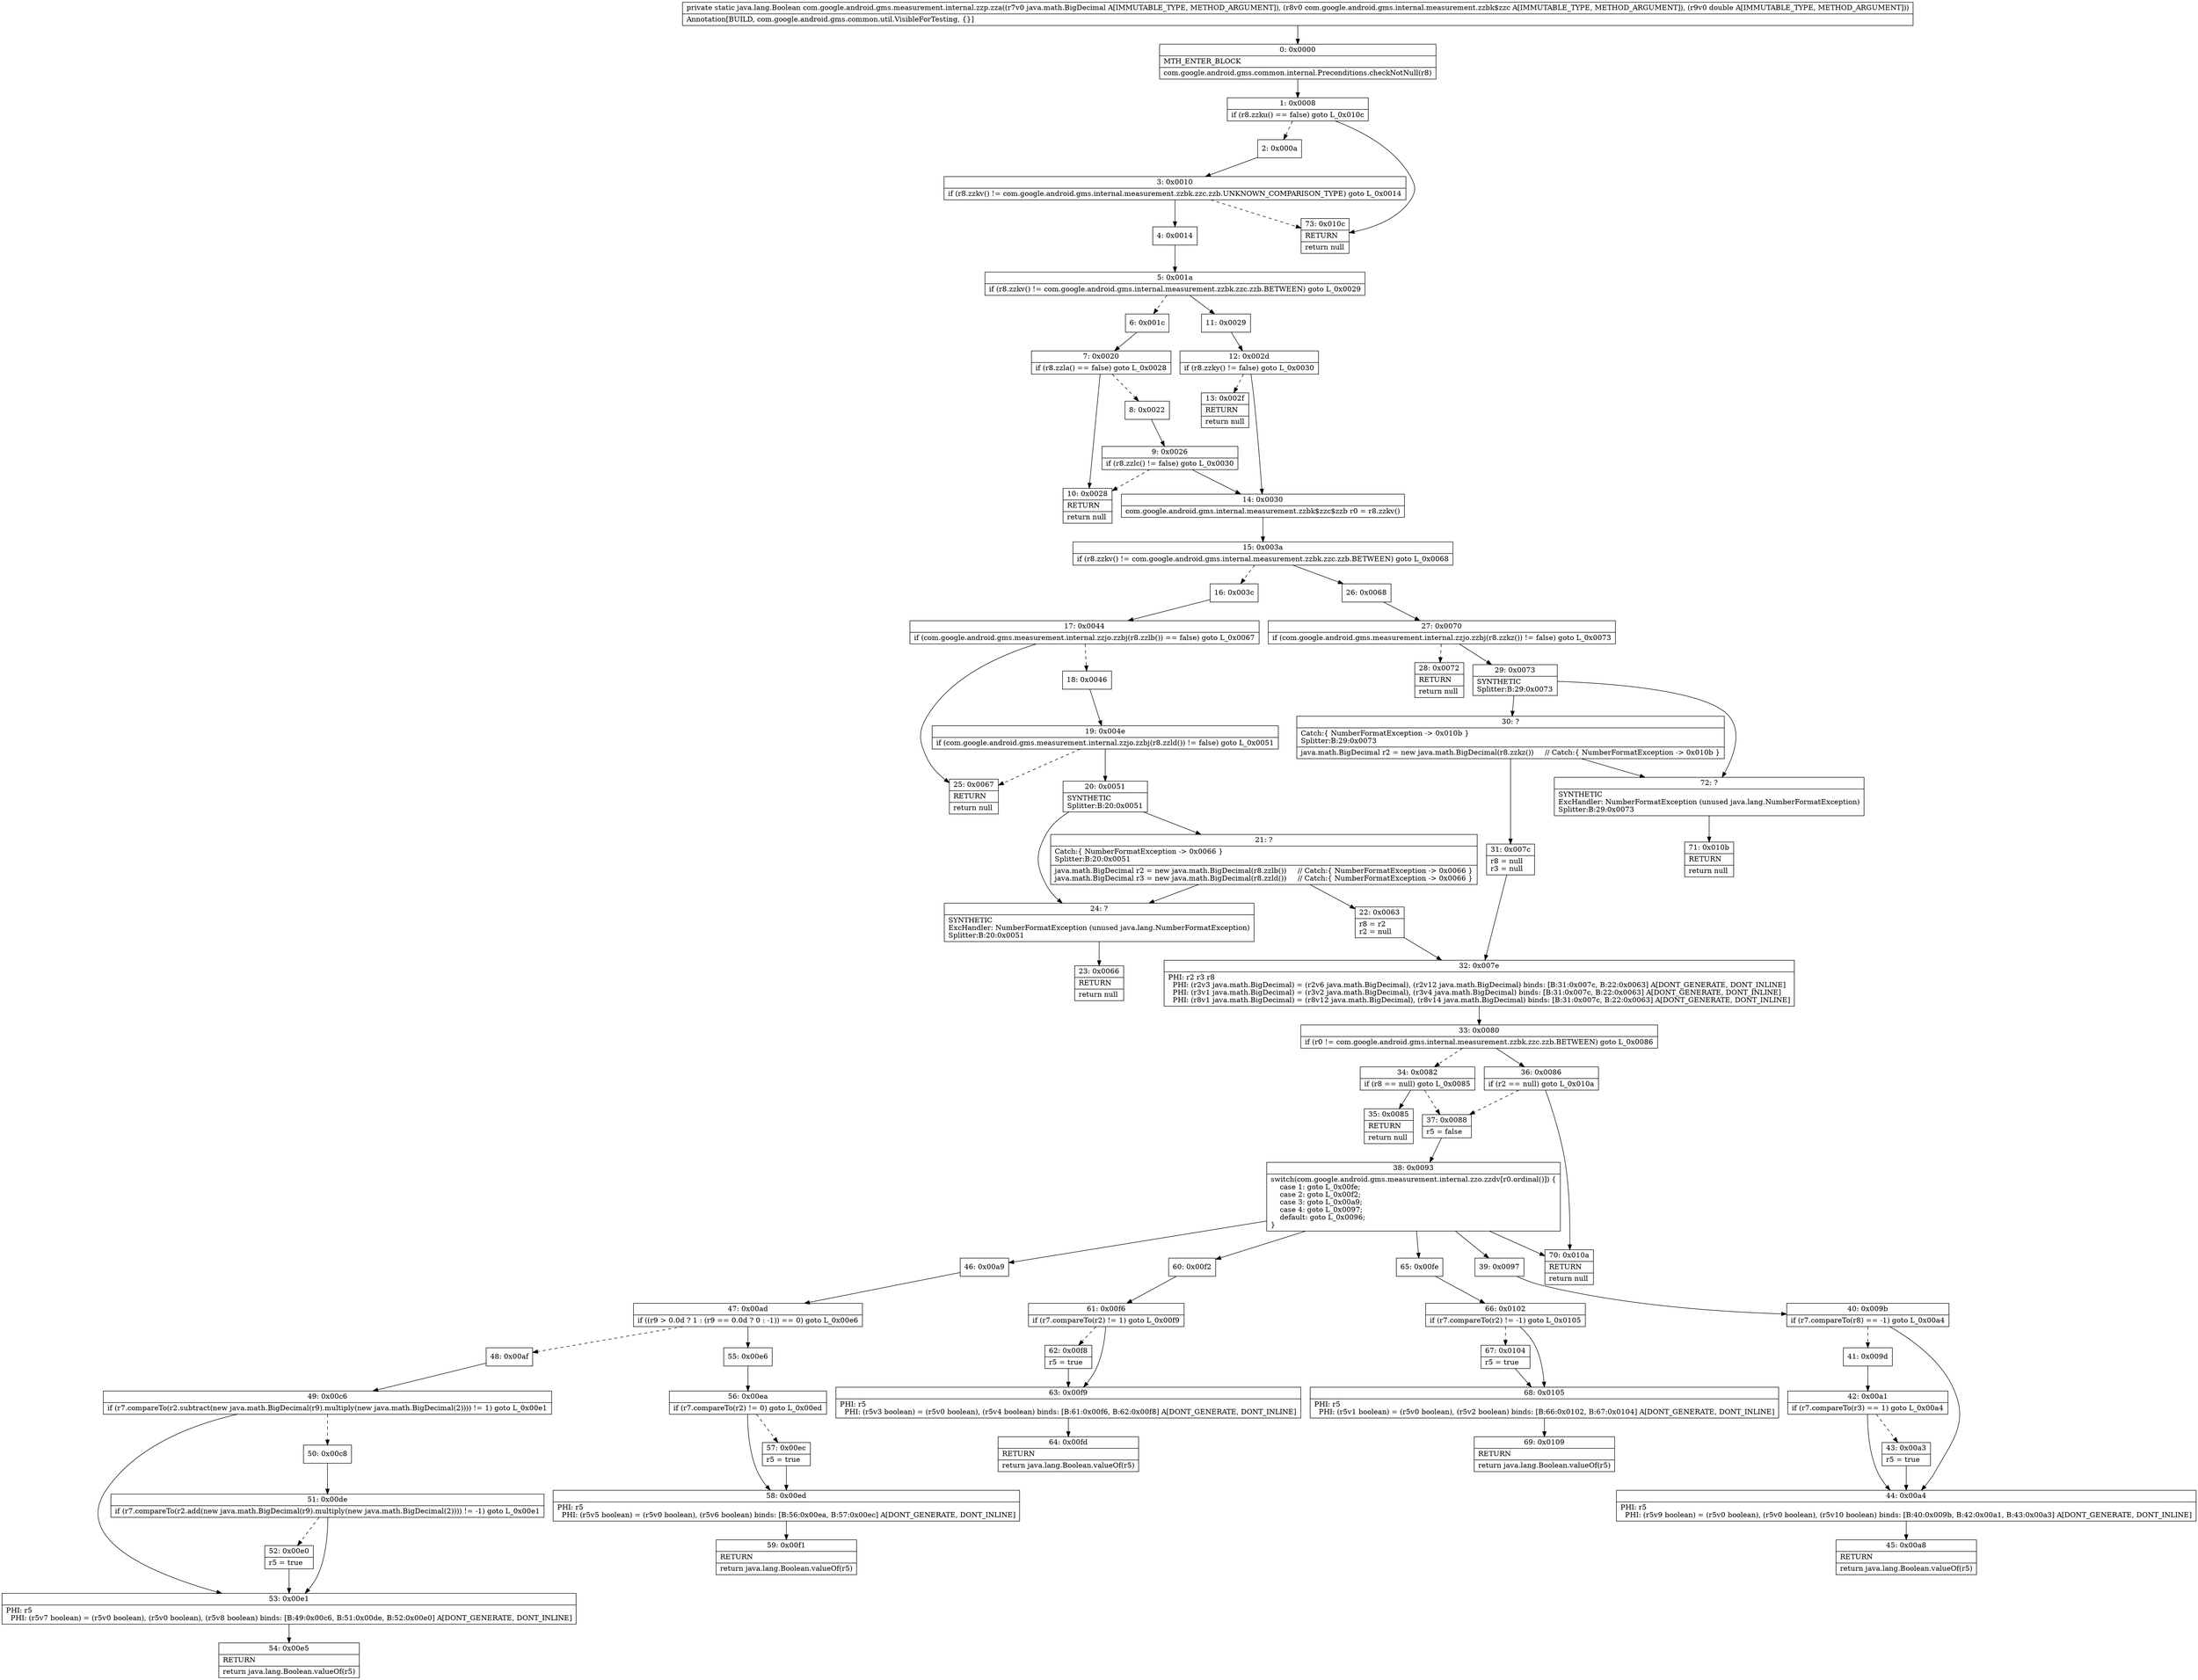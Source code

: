 digraph "CFG forcom.google.android.gms.measurement.internal.zzp.zza(Ljava\/math\/BigDecimal;Lcom\/google\/android\/gms\/internal\/measurement\/zzbk$zzc;D)Ljava\/lang\/Boolean;" {
Node_0 [shape=record,label="{0\:\ 0x0000|MTH_ENTER_BLOCK\l|com.google.android.gms.common.internal.Preconditions.checkNotNull(r8)\l}"];
Node_1 [shape=record,label="{1\:\ 0x0008|if (r8.zzku() == false) goto L_0x010c\l}"];
Node_2 [shape=record,label="{2\:\ 0x000a}"];
Node_3 [shape=record,label="{3\:\ 0x0010|if (r8.zzkv() != com.google.android.gms.internal.measurement.zzbk.zzc.zzb.UNKNOWN_COMPARISON_TYPE) goto L_0x0014\l}"];
Node_4 [shape=record,label="{4\:\ 0x0014}"];
Node_5 [shape=record,label="{5\:\ 0x001a|if (r8.zzkv() != com.google.android.gms.internal.measurement.zzbk.zzc.zzb.BETWEEN) goto L_0x0029\l}"];
Node_6 [shape=record,label="{6\:\ 0x001c}"];
Node_7 [shape=record,label="{7\:\ 0x0020|if (r8.zzla() == false) goto L_0x0028\l}"];
Node_8 [shape=record,label="{8\:\ 0x0022}"];
Node_9 [shape=record,label="{9\:\ 0x0026|if (r8.zzlc() != false) goto L_0x0030\l}"];
Node_10 [shape=record,label="{10\:\ 0x0028|RETURN\l|return null\l}"];
Node_11 [shape=record,label="{11\:\ 0x0029}"];
Node_12 [shape=record,label="{12\:\ 0x002d|if (r8.zzky() != false) goto L_0x0030\l}"];
Node_13 [shape=record,label="{13\:\ 0x002f|RETURN\l|return null\l}"];
Node_14 [shape=record,label="{14\:\ 0x0030|com.google.android.gms.internal.measurement.zzbk$zzc$zzb r0 = r8.zzkv()\l}"];
Node_15 [shape=record,label="{15\:\ 0x003a|if (r8.zzkv() != com.google.android.gms.internal.measurement.zzbk.zzc.zzb.BETWEEN) goto L_0x0068\l}"];
Node_16 [shape=record,label="{16\:\ 0x003c}"];
Node_17 [shape=record,label="{17\:\ 0x0044|if (com.google.android.gms.measurement.internal.zzjo.zzbj(r8.zzlb()) == false) goto L_0x0067\l}"];
Node_18 [shape=record,label="{18\:\ 0x0046}"];
Node_19 [shape=record,label="{19\:\ 0x004e|if (com.google.android.gms.measurement.internal.zzjo.zzbj(r8.zzld()) != false) goto L_0x0051\l}"];
Node_20 [shape=record,label="{20\:\ 0x0051|SYNTHETIC\lSplitter:B:20:0x0051\l}"];
Node_21 [shape=record,label="{21\:\ ?|Catch:\{ NumberFormatException \-\> 0x0066 \}\lSplitter:B:20:0x0051\l|java.math.BigDecimal r2 = new java.math.BigDecimal(r8.zzlb())     \/\/ Catch:\{ NumberFormatException \-\> 0x0066 \}\ljava.math.BigDecimal r3 = new java.math.BigDecimal(r8.zzld())     \/\/ Catch:\{ NumberFormatException \-\> 0x0066 \}\l}"];
Node_22 [shape=record,label="{22\:\ 0x0063|r8 = r2\lr2 = null\l}"];
Node_23 [shape=record,label="{23\:\ 0x0066|RETURN\l|return null\l}"];
Node_24 [shape=record,label="{24\:\ ?|SYNTHETIC\lExcHandler: NumberFormatException (unused java.lang.NumberFormatException)\lSplitter:B:20:0x0051\l}"];
Node_25 [shape=record,label="{25\:\ 0x0067|RETURN\l|return null\l}"];
Node_26 [shape=record,label="{26\:\ 0x0068}"];
Node_27 [shape=record,label="{27\:\ 0x0070|if (com.google.android.gms.measurement.internal.zzjo.zzbj(r8.zzkz()) != false) goto L_0x0073\l}"];
Node_28 [shape=record,label="{28\:\ 0x0072|RETURN\l|return null\l}"];
Node_29 [shape=record,label="{29\:\ 0x0073|SYNTHETIC\lSplitter:B:29:0x0073\l}"];
Node_30 [shape=record,label="{30\:\ ?|Catch:\{ NumberFormatException \-\> 0x010b \}\lSplitter:B:29:0x0073\l|java.math.BigDecimal r2 = new java.math.BigDecimal(r8.zzkz())     \/\/ Catch:\{ NumberFormatException \-\> 0x010b \}\l}"];
Node_31 [shape=record,label="{31\:\ 0x007c|r8 = null\lr3 = null\l}"];
Node_32 [shape=record,label="{32\:\ 0x007e|PHI: r2 r3 r8 \l  PHI: (r2v3 java.math.BigDecimal) = (r2v6 java.math.BigDecimal), (r2v12 java.math.BigDecimal) binds: [B:31:0x007c, B:22:0x0063] A[DONT_GENERATE, DONT_INLINE]\l  PHI: (r3v1 java.math.BigDecimal) = (r3v2 java.math.BigDecimal), (r3v4 java.math.BigDecimal) binds: [B:31:0x007c, B:22:0x0063] A[DONT_GENERATE, DONT_INLINE]\l  PHI: (r8v1 java.math.BigDecimal) = (r8v12 java.math.BigDecimal), (r8v14 java.math.BigDecimal) binds: [B:31:0x007c, B:22:0x0063] A[DONT_GENERATE, DONT_INLINE]\l}"];
Node_33 [shape=record,label="{33\:\ 0x0080|if (r0 != com.google.android.gms.internal.measurement.zzbk.zzc.zzb.BETWEEN) goto L_0x0086\l}"];
Node_34 [shape=record,label="{34\:\ 0x0082|if (r8 == null) goto L_0x0085\l}"];
Node_35 [shape=record,label="{35\:\ 0x0085|RETURN\l|return null\l}"];
Node_36 [shape=record,label="{36\:\ 0x0086|if (r2 == null) goto L_0x010a\l}"];
Node_37 [shape=record,label="{37\:\ 0x0088|r5 = false\l}"];
Node_38 [shape=record,label="{38\:\ 0x0093|switch(com.google.android.gms.measurement.internal.zzo.zzdv[r0.ordinal()]) \{\l    case 1: goto L_0x00fe;\l    case 2: goto L_0x00f2;\l    case 3: goto L_0x00a9;\l    case 4: goto L_0x0097;\l    default: goto L_0x0096;\l\}\l}"];
Node_39 [shape=record,label="{39\:\ 0x0097}"];
Node_40 [shape=record,label="{40\:\ 0x009b|if (r7.compareTo(r8) == \-1) goto L_0x00a4\l}"];
Node_41 [shape=record,label="{41\:\ 0x009d}"];
Node_42 [shape=record,label="{42\:\ 0x00a1|if (r7.compareTo(r3) == 1) goto L_0x00a4\l}"];
Node_43 [shape=record,label="{43\:\ 0x00a3|r5 = true\l}"];
Node_44 [shape=record,label="{44\:\ 0x00a4|PHI: r5 \l  PHI: (r5v9 boolean) = (r5v0 boolean), (r5v0 boolean), (r5v10 boolean) binds: [B:40:0x009b, B:42:0x00a1, B:43:0x00a3] A[DONT_GENERATE, DONT_INLINE]\l}"];
Node_45 [shape=record,label="{45\:\ 0x00a8|RETURN\l|return java.lang.Boolean.valueOf(r5)\l}"];
Node_46 [shape=record,label="{46\:\ 0x00a9}"];
Node_47 [shape=record,label="{47\:\ 0x00ad|if ((r9 \> 0.0d ? 1 : (r9 == 0.0d ? 0 : \-1)) == 0) goto L_0x00e6\l}"];
Node_48 [shape=record,label="{48\:\ 0x00af}"];
Node_49 [shape=record,label="{49\:\ 0x00c6|if (r7.compareTo(r2.subtract(new java.math.BigDecimal(r9).multiply(new java.math.BigDecimal(2)))) != 1) goto L_0x00e1\l}"];
Node_50 [shape=record,label="{50\:\ 0x00c8}"];
Node_51 [shape=record,label="{51\:\ 0x00de|if (r7.compareTo(r2.add(new java.math.BigDecimal(r9).multiply(new java.math.BigDecimal(2)))) != \-1) goto L_0x00e1\l}"];
Node_52 [shape=record,label="{52\:\ 0x00e0|r5 = true\l}"];
Node_53 [shape=record,label="{53\:\ 0x00e1|PHI: r5 \l  PHI: (r5v7 boolean) = (r5v0 boolean), (r5v0 boolean), (r5v8 boolean) binds: [B:49:0x00c6, B:51:0x00de, B:52:0x00e0] A[DONT_GENERATE, DONT_INLINE]\l}"];
Node_54 [shape=record,label="{54\:\ 0x00e5|RETURN\l|return java.lang.Boolean.valueOf(r5)\l}"];
Node_55 [shape=record,label="{55\:\ 0x00e6}"];
Node_56 [shape=record,label="{56\:\ 0x00ea|if (r7.compareTo(r2) != 0) goto L_0x00ed\l}"];
Node_57 [shape=record,label="{57\:\ 0x00ec|r5 = true\l}"];
Node_58 [shape=record,label="{58\:\ 0x00ed|PHI: r5 \l  PHI: (r5v5 boolean) = (r5v0 boolean), (r5v6 boolean) binds: [B:56:0x00ea, B:57:0x00ec] A[DONT_GENERATE, DONT_INLINE]\l}"];
Node_59 [shape=record,label="{59\:\ 0x00f1|RETURN\l|return java.lang.Boolean.valueOf(r5)\l}"];
Node_60 [shape=record,label="{60\:\ 0x00f2}"];
Node_61 [shape=record,label="{61\:\ 0x00f6|if (r7.compareTo(r2) != 1) goto L_0x00f9\l}"];
Node_62 [shape=record,label="{62\:\ 0x00f8|r5 = true\l}"];
Node_63 [shape=record,label="{63\:\ 0x00f9|PHI: r5 \l  PHI: (r5v3 boolean) = (r5v0 boolean), (r5v4 boolean) binds: [B:61:0x00f6, B:62:0x00f8] A[DONT_GENERATE, DONT_INLINE]\l}"];
Node_64 [shape=record,label="{64\:\ 0x00fd|RETURN\l|return java.lang.Boolean.valueOf(r5)\l}"];
Node_65 [shape=record,label="{65\:\ 0x00fe}"];
Node_66 [shape=record,label="{66\:\ 0x0102|if (r7.compareTo(r2) != \-1) goto L_0x0105\l}"];
Node_67 [shape=record,label="{67\:\ 0x0104|r5 = true\l}"];
Node_68 [shape=record,label="{68\:\ 0x0105|PHI: r5 \l  PHI: (r5v1 boolean) = (r5v0 boolean), (r5v2 boolean) binds: [B:66:0x0102, B:67:0x0104] A[DONT_GENERATE, DONT_INLINE]\l}"];
Node_69 [shape=record,label="{69\:\ 0x0109|RETURN\l|return java.lang.Boolean.valueOf(r5)\l}"];
Node_70 [shape=record,label="{70\:\ 0x010a|RETURN\l|return null\l}"];
Node_71 [shape=record,label="{71\:\ 0x010b|RETURN\l|return null\l}"];
Node_72 [shape=record,label="{72\:\ ?|SYNTHETIC\lExcHandler: NumberFormatException (unused java.lang.NumberFormatException)\lSplitter:B:29:0x0073\l}"];
Node_73 [shape=record,label="{73\:\ 0x010c|RETURN\l|return null\l}"];
MethodNode[shape=record,label="{private static java.lang.Boolean com.google.android.gms.measurement.internal.zzp.zza((r7v0 java.math.BigDecimal A[IMMUTABLE_TYPE, METHOD_ARGUMENT]), (r8v0 com.google.android.gms.internal.measurement.zzbk$zzc A[IMMUTABLE_TYPE, METHOD_ARGUMENT]), (r9v0 double A[IMMUTABLE_TYPE, METHOD_ARGUMENT]))  | Annotation[BUILD, com.google.android.gms.common.util.VisibleForTesting, \{\}]\l}"];
MethodNode -> Node_0;
Node_0 -> Node_1;
Node_1 -> Node_2[style=dashed];
Node_1 -> Node_73;
Node_2 -> Node_3;
Node_3 -> Node_4;
Node_3 -> Node_73[style=dashed];
Node_4 -> Node_5;
Node_5 -> Node_6[style=dashed];
Node_5 -> Node_11;
Node_6 -> Node_7;
Node_7 -> Node_8[style=dashed];
Node_7 -> Node_10;
Node_8 -> Node_9;
Node_9 -> Node_10[style=dashed];
Node_9 -> Node_14;
Node_11 -> Node_12;
Node_12 -> Node_13[style=dashed];
Node_12 -> Node_14;
Node_14 -> Node_15;
Node_15 -> Node_16[style=dashed];
Node_15 -> Node_26;
Node_16 -> Node_17;
Node_17 -> Node_18[style=dashed];
Node_17 -> Node_25;
Node_18 -> Node_19;
Node_19 -> Node_20;
Node_19 -> Node_25[style=dashed];
Node_20 -> Node_21;
Node_20 -> Node_24;
Node_21 -> Node_22;
Node_21 -> Node_24;
Node_22 -> Node_32;
Node_24 -> Node_23;
Node_26 -> Node_27;
Node_27 -> Node_28[style=dashed];
Node_27 -> Node_29;
Node_29 -> Node_30;
Node_29 -> Node_72;
Node_30 -> Node_31;
Node_30 -> Node_72;
Node_31 -> Node_32;
Node_32 -> Node_33;
Node_33 -> Node_34[style=dashed];
Node_33 -> Node_36;
Node_34 -> Node_35;
Node_34 -> Node_37[style=dashed];
Node_36 -> Node_37[style=dashed];
Node_36 -> Node_70;
Node_37 -> Node_38;
Node_38 -> Node_39;
Node_38 -> Node_46;
Node_38 -> Node_60;
Node_38 -> Node_65;
Node_38 -> Node_70;
Node_39 -> Node_40;
Node_40 -> Node_41[style=dashed];
Node_40 -> Node_44;
Node_41 -> Node_42;
Node_42 -> Node_43[style=dashed];
Node_42 -> Node_44;
Node_43 -> Node_44;
Node_44 -> Node_45;
Node_46 -> Node_47;
Node_47 -> Node_48[style=dashed];
Node_47 -> Node_55;
Node_48 -> Node_49;
Node_49 -> Node_50[style=dashed];
Node_49 -> Node_53;
Node_50 -> Node_51;
Node_51 -> Node_52[style=dashed];
Node_51 -> Node_53;
Node_52 -> Node_53;
Node_53 -> Node_54;
Node_55 -> Node_56;
Node_56 -> Node_57[style=dashed];
Node_56 -> Node_58;
Node_57 -> Node_58;
Node_58 -> Node_59;
Node_60 -> Node_61;
Node_61 -> Node_62[style=dashed];
Node_61 -> Node_63;
Node_62 -> Node_63;
Node_63 -> Node_64;
Node_65 -> Node_66;
Node_66 -> Node_67[style=dashed];
Node_66 -> Node_68;
Node_67 -> Node_68;
Node_68 -> Node_69;
Node_72 -> Node_71;
}

